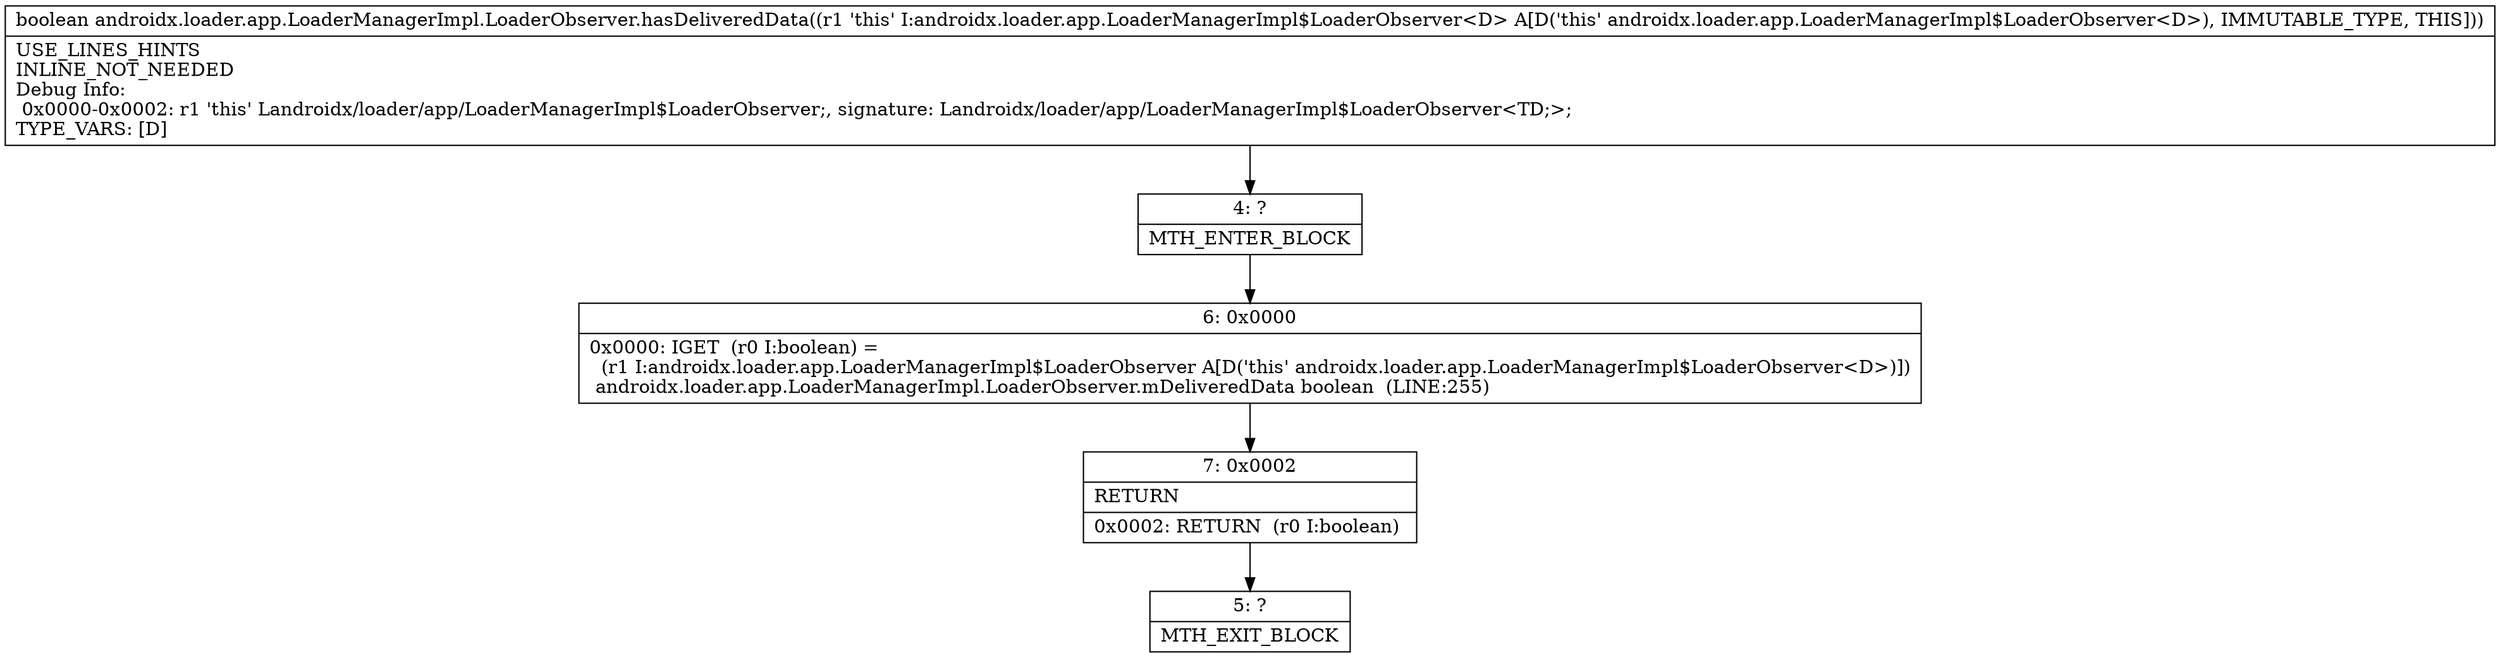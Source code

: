 digraph "CFG forandroidx.loader.app.LoaderManagerImpl.LoaderObserver.hasDeliveredData()Z" {
Node_4 [shape=record,label="{4\:\ ?|MTH_ENTER_BLOCK\l}"];
Node_6 [shape=record,label="{6\:\ 0x0000|0x0000: IGET  (r0 I:boolean) = \l  (r1 I:androidx.loader.app.LoaderManagerImpl$LoaderObserver A[D('this' androidx.loader.app.LoaderManagerImpl$LoaderObserver\<D\>)])\l androidx.loader.app.LoaderManagerImpl.LoaderObserver.mDeliveredData boolean  (LINE:255)\l}"];
Node_7 [shape=record,label="{7\:\ 0x0002|RETURN\l|0x0002: RETURN  (r0 I:boolean) \l}"];
Node_5 [shape=record,label="{5\:\ ?|MTH_EXIT_BLOCK\l}"];
MethodNode[shape=record,label="{boolean androidx.loader.app.LoaderManagerImpl.LoaderObserver.hasDeliveredData((r1 'this' I:androidx.loader.app.LoaderManagerImpl$LoaderObserver\<D\> A[D('this' androidx.loader.app.LoaderManagerImpl$LoaderObserver\<D\>), IMMUTABLE_TYPE, THIS]))  | USE_LINES_HINTS\lINLINE_NOT_NEEDED\lDebug Info:\l  0x0000\-0x0002: r1 'this' Landroidx\/loader\/app\/LoaderManagerImpl$LoaderObserver;, signature: Landroidx\/loader\/app\/LoaderManagerImpl$LoaderObserver\<TD;\>;\lTYPE_VARS: [D]\l}"];
MethodNode -> Node_4;Node_4 -> Node_6;
Node_6 -> Node_7;
Node_7 -> Node_5;
}

